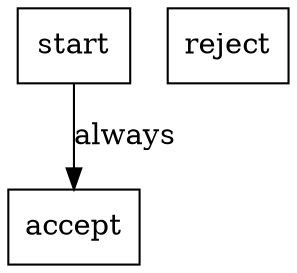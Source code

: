 digraph EgressParser{
start [shape=rectangle,label="start"]
accept [shape=rectangle,label="accept"]
reject [shape=rectangle,label="reject"]
start -> accept [label="always"]
}
